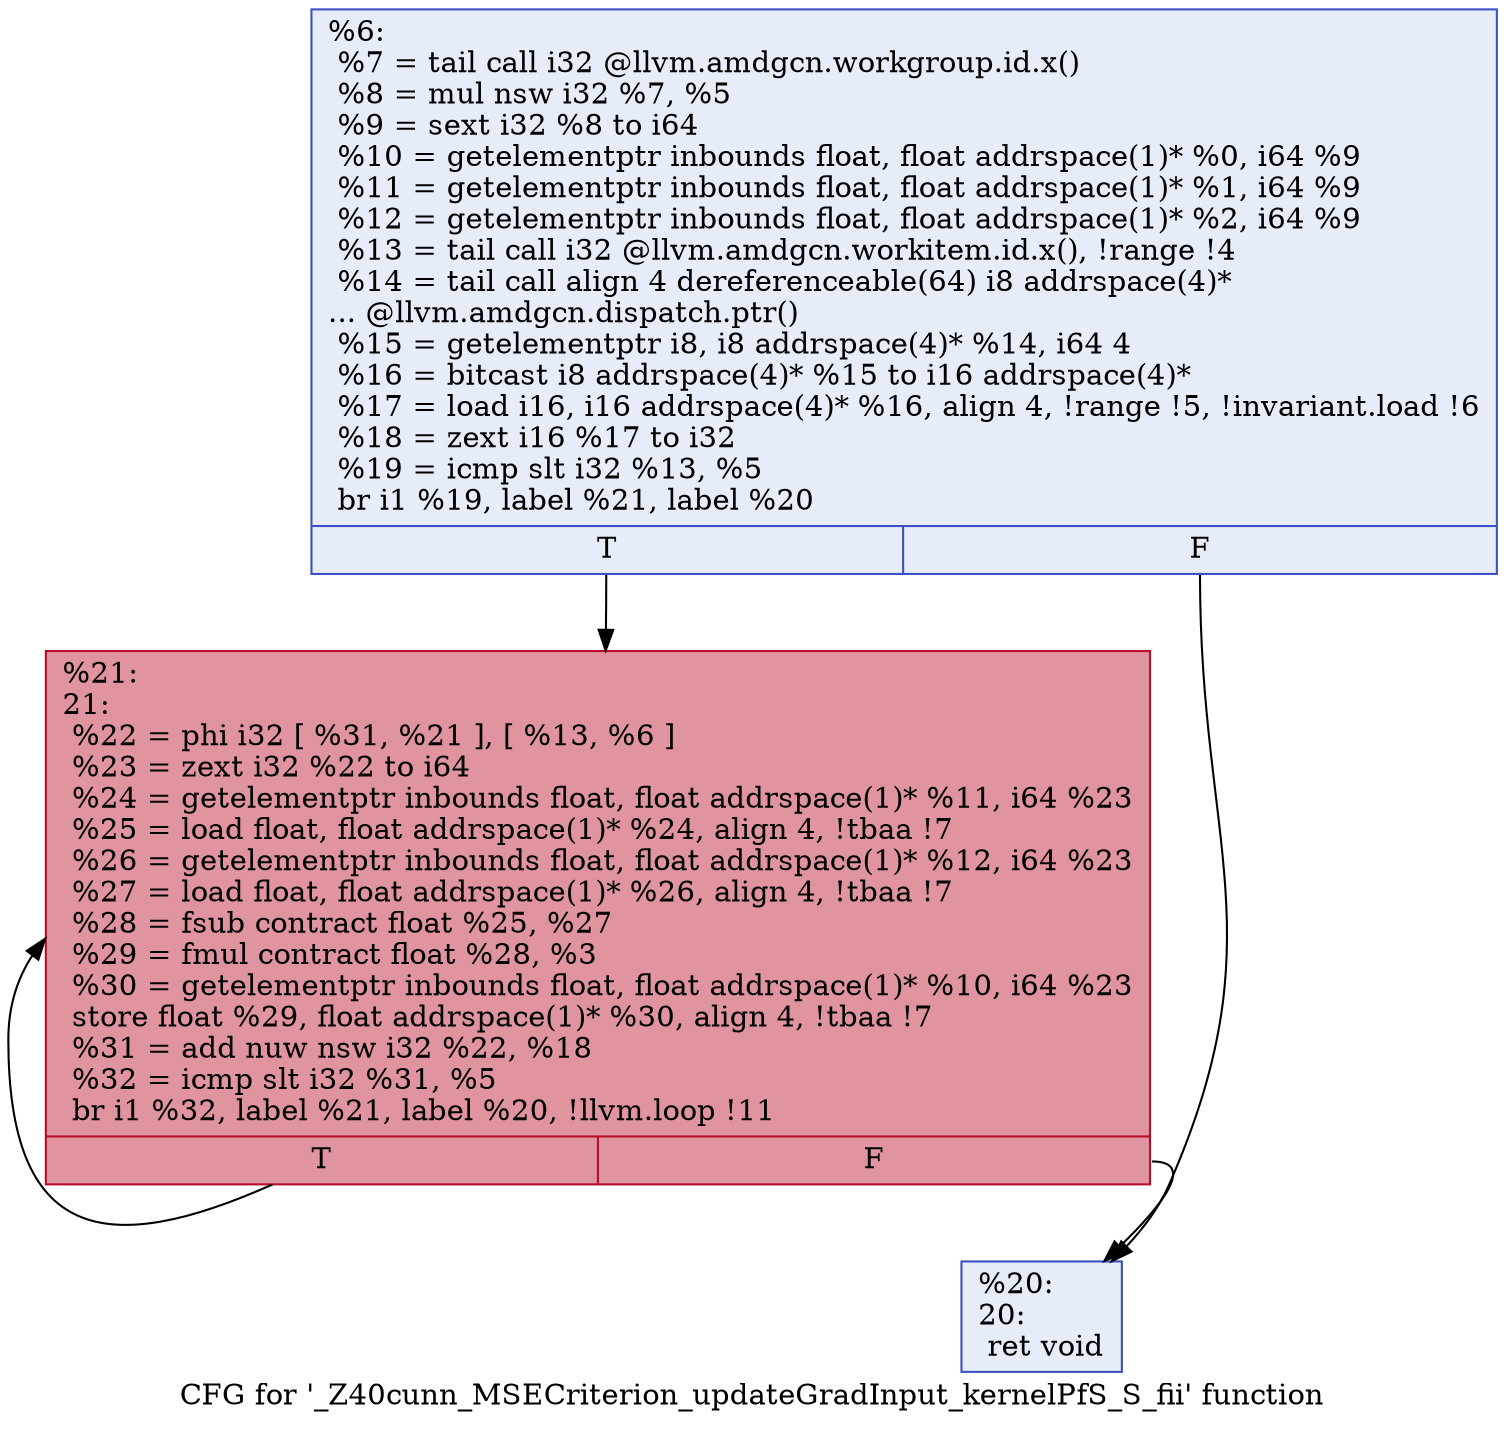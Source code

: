 digraph "CFG for '_Z40cunn_MSECriterion_updateGradInput_kernelPfS_S_fii' function" {
	label="CFG for '_Z40cunn_MSECriterion_updateGradInput_kernelPfS_S_fii' function";

	Node0x5dce410 [shape=record,color="#3d50c3ff", style=filled, fillcolor="#c7d7f070",label="{%6:\l  %7 = tail call i32 @llvm.amdgcn.workgroup.id.x()\l  %8 = mul nsw i32 %7, %5\l  %9 = sext i32 %8 to i64\l  %10 = getelementptr inbounds float, float addrspace(1)* %0, i64 %9\l  %11 = getelementptr inbounds float, float addrspace(1)* %1, i64 %9\l  %12 = getelementptr inbounds float, float addrspace(1)* %2, i64 %9\l  %13 = tail call i32 @llvm.amdgcn.workitem.id.x(), !range !4\l  %14 = tail call align 4 dereferenceable(64) i8 addrspace(4)*\l... @llvm.amdgcn.dispatch.ptr()\l  %15 = getelementptr i8, i8 addrspace(4)* %14, i64 4\l  %16 = bitcast i8 addrspace(4)* %15 to i16 addrspace(4)*\l  %17 = load i16, i16 addrspace(4)* %16, align 4, !range !5, !invariant.load !6\l  %18 = zext i16 %17 to i32\l  %19 = icmp slt i32 %13, %5\l  br i1 %19, label %21, label %20\l|{<s0>T|<s1>F}}"];
	Node0x5dce410:s0 -> Node0x5dd0530;
	Node0x5dce410:s1 -> Node0x5dd05c0;
	Node0x5dd05c0 [shape=record,color="#3d50c3ff", style=filled, fillcolor="#c7d7f070",label="{%20:\l20:                                               \l  ret void\l}"];
	Node0x5dd0530 [shape=record,color="#b70d28ff", style=filled, fillcolor="#b70d2870",label="{%21:\l21:                                               \l  %22 = phi i32 [ %31, %21 ], [ %13, %6 ]\l  %23 = zext i32 %22 to i64\l  %24 = getelementptr inbounds float, float addrspace(1)* %11, i64 %23\l  %25 = load float, float addrspace(1)* %24, align 4, !tbaa !7\l  %26 = getelementptr inbounds float, float addrspace(1)* %12, i64 %23\l  %27 = load float, float addrspace(1)* %26, align 4, !tbaa !7\l  %28 = fsub contract float %25, %27\l  %29 = fmul contract float %28, %3\l  %30 = getelementptr inbounds float, float addrspace(1)* %10, i64 %23\l  store float %29, float addrspace(1)* %30, align 4, !tbaa !7\l  %31 = add nuw nsw i32 %22, %18\l  %32 = icmp slt i32 %31, %5\l  br i1 %32, label %21, label %20, !llvm.loop !11\l|{<s0>T|<s1>F}}"];
	Node0x5dd0530:s0 -> Node0x5dd0530;
	Node0x5dd0530:s1 -> Node0x5dd05c0;
}
